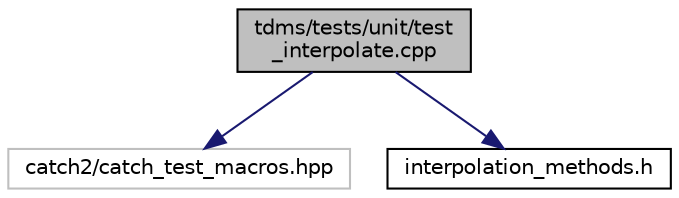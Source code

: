 digraph "tdms/tests/unit/test_interpolate.cpp"
{
 // LATEX_PDF_SIZE
  edge [fontname="Helvetica",fontsize="10",labelfontname="Helvetica",labelfontsize="10"];
  node [fontname="Helvetica",fontsize="10",shape=record];
  Node1 [label="tdms/tests/unit/test\l_interpolate.cpp",height=0.2,width=0.4,color="black", fillcolor="grey75", style="filled", fontcolor="black",tooltip="Tests of the interpolation functions."];
  Node1 -> Node2 [color="midnightblue",fontsize="10",style="solid",fontname="Helvetica"];
  Node2 [label="catch2/catch_test_macros.hpp",height=0.2,width=0.4,color="grey75", fillcolor="white", style="filled",tooltip=" "];
  Node1 -> Node3 [color="midnightblue",fontsize="10",style="solid",fontname="Helvetica"];
  Node3 [label="interpolation_methods.h",height=0.2,width=0.4,color="black", fillcolor="white", style="filled",URL="$interpolation__methods_8h.html",tooltip="Cubic interpolation functions."];
}
